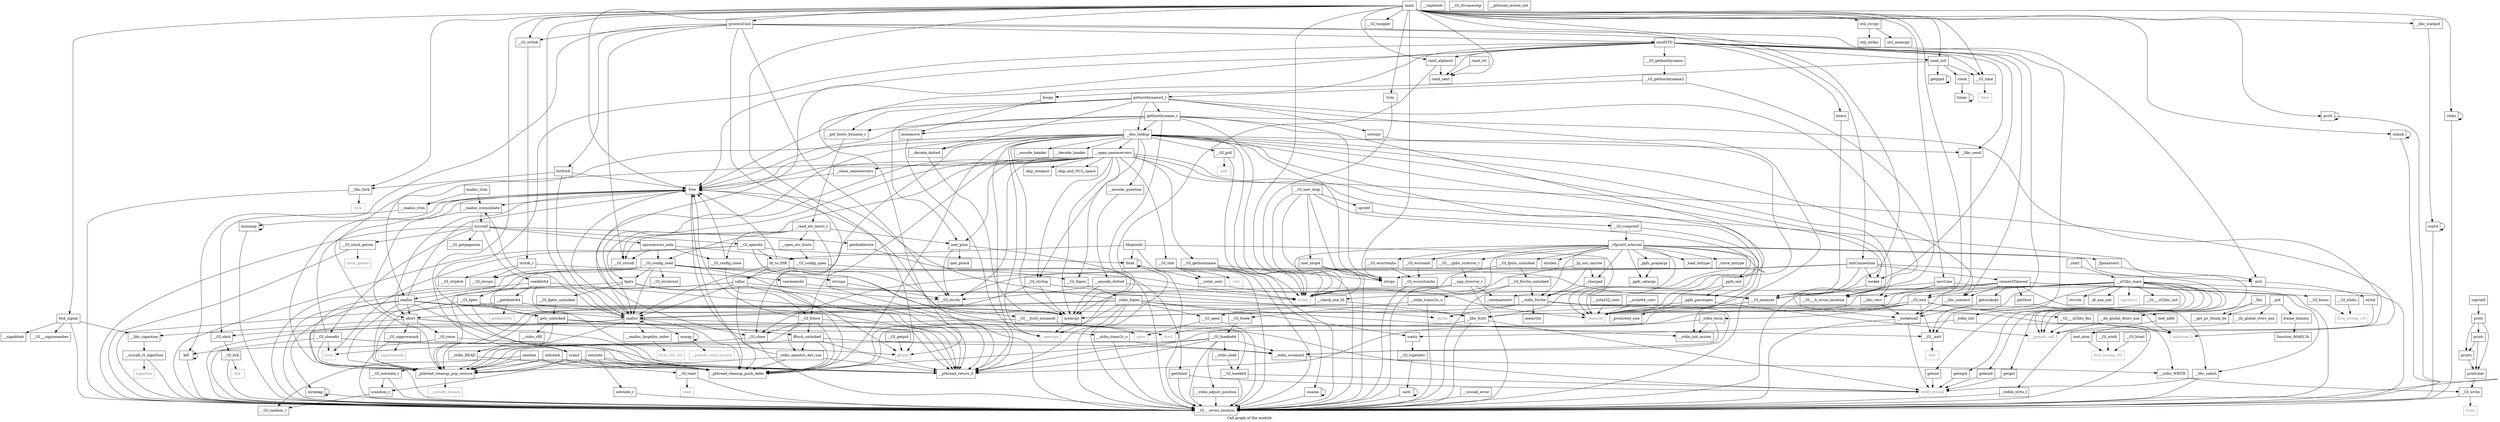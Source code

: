 digraph "Call graph of the module." {
  label="Call graph of the module.";
  node [shape=record];

  Node___GI_time [label="{__GI_time}"];
  Node_prctl [label="{prctl}"];
  Node___libc_fork [label="{__libc_fork}"];
  Node___GI_strchr [label="{__GI_strchr}"];
  Node___malloc_trim [label="{__malloc_trim}"];
  Node___libc_waitpid [label="{__libc_waitpid}"];
  Node_random [label="{random}"];
  Node_socket [label="{socket}"];
  Node_bsd_signal [label="{bsd_signal}"];
  Node_bcopy [label="{bcopy}"];
  Node_initstate [label="{initstate}"];
  Node_setstate [label="{setstate}"];
  Node___libc_select [label="{__libc_select}"];
  Node___GI_gethostbyname [label="{__GI_gethostbyname}"];
  Node_chdir [label="{chdir}"];
  Node_kill [label="{kill}"];
  Node_strlen [color="gray50", fontcolor="gray50", label="{strlen}"];
  Node_abort [label="{abort}"];
  Node___GI___sigismember [label="{__GI___sigismember}"];
  Node___GI_strtok [label="{__GI_strtok}"];
  Node_srand [label="{srand}"];
  Node___GI_gethostbyname2 [label="{__GI_gethostbyname2}"];
  Node___libc_fcntl [label="{__libc_fcntl}"];
  Node___GI___fcntl_nocancel [label="{__GI___fcntl_nocancel}"];
  Node___malloc_consolidate [label="{__malloc_consolidate}"];
  Node___GI_write [label="{__GI_write}"];
  Node_bzero [label="{bzero}"];
  Node___sigaddset [label="{__sigaddset}"];
  Node___GI_strcoll [label="{__GI_strcoll}"];
  Node___libc_connect [label="{__libc_connect}"];
  Node___GI__exit [label="{__GI__exit}"];
  Node_free [label="{free}"];
  Node___GI_close [label="{__GI_close}"];
  Node___GI_htons [label="{__GI_htons}"];
  Node___GI_toupper [label="{__GI_toupper}"];
  Node_getsockopt [label="{getsockopt}"];
  Node___sigdelset [label="{__sigdelset}"];
  Node___GI_htonl [label="{__GI_htonl}"];
  Node___GI___errno_location [label="{__GI___errno_location}"];
  Node___libc_recv [label="{__libc_recv}"];
  Node_strcpy [label="{strcpy}"];
  Node___malloc_largebin_index [label="{__malloc_largebin_index}"];
  Node___GI_ntohs [label="{__GI_ntohs}"];
  Node__stdio_fopen [label="{_stdio_fopen}"];
  Node_malloc_trim [label="{malloc_trim}"];
  Node___libc_send [label="{__libc_send}"];
  Node___GI_memset [label="{__GI_memset}"];
  Node___GI_ntohl [label="{__GI_ntohl}"];
  Node_malloc [label="{malloc}"];
  Node_clock [label="{clock}"];
  Node___get_hosts_byname_r [label="{__get_hosts_byname_r}"];
  Node_gethostbyname_r [label="{gethostbyname_r}"];
  Node___GI_poll [label="{__GI_poll}"];
  Node___GI_gethostname [label="{__GI_gethostname}"];
  Node___GI_read [label="{__GI_read}"];
  Node___GI_stat [label="{__GI_stat}"];
  Node___GI_lseek64 [label="{__GI_lseek64}"];
  Node_sprintf [label="{sprintf}"];
  Node___GI_vsnprintf [label="{__GI_vsnprintf}"];
  Node__charpad [label="{_charpad}"];
  Node__fp_out_narrow [label="{_fp_out_narrow}"];
  Node__vfprintf_internal [label="{_vfprintf_internal}"];
  Node__ppfs_init [label="{_ppfs_init}"];
  Node__ppfs_prepargs [label="{_ppfs_prepargs}"];
  Node__ppfs_setargs [label="{_ppfs_setargs}"];
  Node__promoted_size [label="{_promoted_size}"];
  Node__ppfs_parsespec [label="{_ppfs_parsespec}"];
  Node___GI_fputs_unlocked [label="{__GI_fputs_unlocked}"];
  Node___GI_fwrite_unlocked [label="{__GI_fwrite_unlocked}"];
  Node_strnlen [label="{strnlen}"];
  Node___GI___glibc_strerror_r [label="{__GI___glibc_strerror_r}"];
  Node___xpg_strerror_r [label="{__xpg_strerror_r}"];
  Node___GI_strdup [label="{__GI_strdup}"];
  Node___encode_header [label="{__encode_header}"];
  Node___decode_header [label="{__decode_header}"];
  Node___encode_question [label="{__encode_question}"];
  Node___open_etc_hosts [label="{__open_etc_hosts}"];
  Node___read_etc_hosts_r [label="{__read_etc_hosts_r}"];
  Node_uname [label="{uname}"];
  Node___GI_wcrtomb [label="{__GI_wcrtomb}"];
  Node___GI_wcsrtombs [label="{__GI_wcsrtombs}"];
  Node___GI_wcsnrtombs [label="{__GI_wcsnrtombs}"];
  Node___stdio_fwrite [label="{__stdio_fwrite}"];
  Node___stdio_trans2w_o [label="{__stdio_trans2w_o}"];
  Node__load_inttype [label="{_load_inttype}"];
  Node__store_inttype [label="{_store_inttype}"];
  Node__uintmaxtostr [label="{_uintmaxtostr}"];
  Node__fpmaxtostr [label="{_fpmaxtostr}"];
  Node_memrchr [label="{memrchr}"];
  Node___GI_strcasecmp [label="{__GI_strcasecmp}"];
  Node___encode_dotted [label="{__encode_dotted}"];
  Node___GI_fseek [label="{__GI_fseek}"];
  Node___GI_fseeko64 [label="{__GI_fseeko64}"];
  Node___stdio_adjust_position [label="{__stdio_adjust_position}"];
  Node___stdio_seek [label="{__stdio_seek}"];
  Node___do_global_ctors_aux [label="{__do_global_ctors_aux}"];
  Node__fini [label="{_fini}"];
  Node_llvm_ctlz_i32 [color="gray50", fontcolor="gray50", label="{llvm_ctlz_i32}"];
  Node_llvm_bswap_i32 [color="gray50", fontcolor="gray50", label="{llvm_bswap_i32}"];
  Node__memcpy [color="gray50", fontcolor="gray50", label="{_memcpy}"];
  Node__memset [color="gray50", fontcolor="gray50", label="{_memset}"];
  Node__strlen [color="gray50", fontcolor="gray50", label="{_strlen}"];
  Node_llvm_bswap_i16 [color="gray50", fontcolor="gray50", label="{llvm_bswap_i16}"];
  Node_unknown_0 [color="gray50", fontcolor="gray50", label="{unknown_0}"];
  Node_getpid [color="gray50", fontcolor="gray50", label="{getpid}"];
  Node_time [color="gray50", fontcolor="gray50", label="{time}"];
  Node_fork [color="gray50", fontcolor="gray50", label="{fork}"];
  Node_int80_syscall [color="gray50", fontcolor="gray50", label="{int80_syscall}"];
  Node_fcntl [color="gray50", fontcolor="gray50", label="{fcntl}"];
  Node_write [color="gray50", fontcolor="gray50", label="{write}"];
  Node_exit [color="gray50", fontcolor="gray50", label="{exit}"];
  Node_close [color="gray50", fontcolor="gray50", label="{close}"];
  Node_sigreturn [color="gray50", fontcolor="gray50", label="{sigreturn}"];
  Node_open [color="gray50", fontcolor="gray50", label="{open}"];
  Node_clock_getres [color="gray50", fontcolor="gray50", label="{clock_getres}"];
  Node_sigaction [color="gray50", fontcolor="gray50", label="{sigaction}"];
  Node_sigprocmask [color="gray50", fontcolor="gray50", label="{sigprocmask}"];
  Node_brk [color="gray50", fontcolor="gray50", label="{brk}"];
  Node_getdents64 [color="gray50", fontcolor="gray50", label="{getdents64}"];
  Node_poll [color="gray50", fontcolor="gray50", label="{poll}"];
  Node_read [color="gray50", fontcolor="gray50", label="{read}"];
  Node_stat [color="gray50", fontcolor="gray50", label="{stat}"];
  Node___GI_random_r [label="{__GI_random_r}"];
  Node_srandom_r [label="{srandom_r}"];
  Node___GI_initstate_r [label="{__GI_initstate_r}"];
  Node_atol [label="{atol}"];
  Node_strtol [label="{strtol}"];
  Node__stdlib_strto_l [label="{_stdlib_strto_l}"];
  Node___GI_exit [label="{__GI_exit}"];
  Node_nprocessors_onln [label="{nprocessors_onln}"];
  Node_sysconf [label="{sysconf}"];
  Node___pthread_return_0 [label="{__pthread_return_0}"];
  Node___pthread_mutex_init [label="{__pthread_mutex_init}"];
  Node__pthread_cleanup_push_defer [label="{_pthread_cleanup_push_defer}"];
  Node__pthread_cleanup_pop_restore [label="{_pthread_cleanup_pop_restore}"];
  Node___GI___uClibc_fini [label="{__GI___uClibc_fini}"];
  Node___check_one_fd [label="{__check_one_fd}"];
  Node___GI___uClibc_init [label="{__GI___uClibc_init}"];
  Node___uClibc_main [label="{__uClibc_main}"];
  Node___libc_sigaction [label="{__libc_sigaction}"];
  Node_mmap [label="{mmap}"];
  Node_wait4 [label="{wait4}"];
  Node___socketcall [label="{__socketcall}"];
  Node___GI_open [label="{__GI_open}"];
  Node___GI_getpagesize [label="{__GI_getpagesize}"];
  Node_getuid [label="{getuid}"];
  Node___GI_clock_getres [label="{__GI_clock_getres}"];
  Node_getegid [label="{getegid}"];
  Node_geteuid [label="{geteuid}"];
  Node___GI_sbrk [label="{__GI_sbrk}"];
  Node_getgid [label="{getgid}"];
  Node_getdtablesize [label="{getdtablesize}"];
  Node_munmap [label="{munmap}"];
  Node_times [label="{times}"];
  Node___syscall_rt_sigaction [label="{__syscall_rt_sigaction}"];
  Node___GI_sigprocmask [label="{__GI_sigprocmask}"];
  Node___GI_closedir [label="{__GI_closedir}"];
  Node_fd_to_DIR [label="{fd_to_DIR}"];
  Node___GI_opendir [label="{__GI_opendir}"];
  Node_fdopendir [label="{fdopendir}"];
  Node_readdir64 [label="{readdir64}"];
  Node___GI___h_errno_location [label="{__GI___h_errno_location}"];
  Node___GI_config_read [label="{__GI_config_read}"];
  Node___GI_config_close [label="{__GI_config_close}"];
  Node___GI_config_open [label="{__GI_config_open}"];
  Node___GI_fclose [label="{__GI_fclose}"];
  Node___GI_fopen [label="{__GI_fopen}"];
  Node___stdio_init_mutex [label="{__stdio_init_mutex}"];
  Node__stdio_init [label="{_stdio_init}"];
  Node__stdio_term [label="{_stdio_term}"];
  Node___stdio_wcommit [label="{__stdio_wcommit}"];
  Node___GI_fgetc [label="{__GI_fgetc}"];
  Node_fgets [label="{fgets}"];
  Node__stdio_openlist_dec_use [label="{_stdio_openlist_dec_use}"];
  Node_fflush_unlocked [label="{fflush_unlocked}"];
  Node_getc_unlocked [label="{getc_unlocked}"];
  Node___GI_fgets_unlocked [label="{__GI_fgets_unlocked}"];
  Node_memmove [label="{memmove}"];
  Node_strrchr [label="{strrchr}"];
  Node___GI_strchrnul [label="{__GI_strchrnul}"];
  Node_memcpy [label="{memcpy}"];
  Node_strtok_r [label="{strtok_r}"];
  Node_strcspn [label="{strcspn}"];
  Node___GI_strspn [label="{__GI_strspn}"];
  Node___GI_strpbrk [label="{__GI_strpbrk}"];
  Node_isatty [label="{isatty}"];
  Node___GI_tcgetattr [label="{__GI_tcgetattr}"];
  Node_inet_aton [label="{inet_aton}"];
  Node_gethostbyname2_r [label="{gethostbyname2_r}"];
  Node___GI_raise [label="{__GI_raise}"];
  Node_calloc [label="{calloc}"];
  Node_realloc [label="{realloc}"];
  Node__dl_aux_init [label="{_dl_aux_init}"];
  Node___GI_brk [label="{__GI_brk}"];
  Node___syscall_error [label="{__syscall_error}"];
  Node_getrlimit [label="{getrlimit}"];
  Node_fstat [label="{fstat}"];
  Node___xstat64_conv [label="{__xstat64_conv}"];
  Node___xstat_conv [label="{__xstat_conv}"];
  Node___xstat32_conv [label="{__xstat32_conv}"];
  Node_mremap [label="{mremap}"];
  Node_ioctl [label="{ioctl}"];
  Node___getdents64 [label="{__getdents64}"];
  Node___stdio_READ [label="{__stdio_READ}"];
  Node___stdio_WRITE [label="{__stdio_WRITE}"];
  Node___stdio_rfill [label="{__stdio_rfill}"];
  Node___stdio_trans2r_o [label="{__stdio_trans2r_o}"];
  Node_rawmemchr [label="{rawmemchr}"];
  Node_strncpy [label="{strncpy}"];
  Node_inet_pton4 [label="{inet_pton4}"];
  Node_inet_pton [label="{inet_pton}"];
  Node_inet_ntop4 [label="{inet_ntop4}"];
  Node___GI_inet_ntop [label="{__GI_inet_ntop}"];
  Node___decode_dotted [label="{__decode_dotted}"];
  Node___dns_lookup [label="{__dns_lookup}"];
  Node_skip_nospace [label="{skip_nospace}"];
  Node_skip_and_NUL_space [label="{skip_and_NUL_space}"];
  Node___open_nameservers [label="{__open_nameservers}"];
  Node___close_nameservers [label="{__close_nameservers}"];
  Node_inet_addr [label="{inet_addr}"];
  Node_setstate_r [label="{setstate_r}"];
  Node___pseudo_call [color="gray50", fontcolor="gray50", label="{__pseudo_call}"];
  Node___pseudo_branch [color="gray50", fontcolor="gray50", label="{__pseudo_branch}"];
  Node___pseudo_cond_branch [color="gray50", fontcolor="gray50", label="{__pseudo_cond_branch}"];
  Node__init [label="{_init}"];
  Node___get_pc_thunk_bx [label="{__get_pc_thunk_bx}"];
  Node___do_global_dtors_aux [label="{__do_global_dtors_aux}"];
  Node_frame_dummy [label="{frame_dummy}"];
  Node_function_804812b [label="{function_804812b}"];
  Node__start [label="{_start}"];
  Node_rand_init [label="{rand_init}"];
  Node_rand_next [label="{rand_next}"];
  Node_rand_str [label="{rand_str}"];
  Node_rand_alphastr [label="{rand_alphastr}"];
  Node_util_strlen [label="{util_strlen}"];
  Node_util_memcpy [label="{util_memcpy}"];
  Node_util_strcpy [label="{util_strcpy}"];
  Node_printchar [label="{printchar}"];
  Node_prints [label="{prints}"];
  Node_printi [label="{printi}"];
  Node_print [label="{print}"];
  Node_szprintf [label="{szprintf}"];
  Node_trim [label="{trim}"];
  Node_getHost [label="{getHost}"];
  Node_recvLine [label="{recvLine}"];
  Node_connectTimeout [label="{connectTimeout}"];
  Node_listFork [label="{listFork}"];
  Node_sendSTD [label="{sendSTD}"];
  Node_processCmd [label="{processCmd}"];
  Node_initConnection [label="{initConnection}"];
  Node_main [label="{main}"];
  Node_getppid [label="{getppid}"];
  Node_unlink [label="{unlink}"];
  Node___GI_getpid [label="{__GI_getpid}"];
  Node___GI_time -> Node_time;
  Node_prctl -> Node_prctl;
  Node_prctl -> Node___GI___errno_location;
  Node___libc_fork -> Node___GI___errno_location;
  Node___libc_fork -> Node_fork;
  Node___malloc_trim -> Node___GI_sbrk;
  Node___libc_waitpid -> Node_wait4;
  Node_random -> Node___GI_random_r;
  Node_random -> Node___pthread_return_0;
  Node_random -> Node__pthread_cleanup_push_defer;
  Node_random -> Node__pthread_cleanup_pop_restore;
  Node_socket -> Node___socketcall;
  Node_bsd_signal -> Node___GI___sigismember;
  Node_bsd_signal -> Node___sigaddset;
  Node_bsd_signal -> Node___GI___errno_location;
  Node_bsd_signal -> Node___libc_sigaction;
  Node_bcopy -> Node_memmove;
  Node_initstate -> Node___GI_initstate_r;
  Node_initstate -> Node___pthread_return_0;
  Node_initstate -> Node__pthread_cleanup_push_defer;
  Node_initstate -> Node__pthread_cleanup_pop_restore;
  Node_setstate -> Node___pthread_return_0;
  Node_setstate -> Node__pthread_cleanup_push_defer;
  Node_setstate -> Node__pthread_cleanup_pop_restore;
  Node_setstate -> Node_setstate_r;
  Node___libc_select -> Node___GI___errno_location;
  Node___libc_select -> Node_int80_syscall;
  Node___GI_gethostbyname -> Node___GI_gethostbyname2;
  Node_chdir -> Node_chdir;
  Node_chdir -> Node___GI___errno_location;
  Node_kill -> Node_kill;
  Node_kill -> Node___GI___errno_location;
  Node_abort -> Node___GI__exit;
  Node_abort -> Node___pthread_return_0;
  Node_abort -> Node___libc_sigaction;
  Node_abort -> Node___GI_sigprocmask;
  Node_abort -> Node___GI_raise;
  Node___GI_strtok -> Node_strtok_r;
  Node_srand -> Node_srandom_r;
  Node_srand -> Node___pthread_return_0;
  Node_srand -> Node__pthread_cleanup_push_defer;
  Node_srand -> Node__pthread_cleanup_pop_restore;
  Node___GI_gethostbyname2 -> Node___GI___h_errno_location;
  Node___GI_gethostbyname2 -> Node_gethostbyname2_r;
  Node___libc_fcntl -> Node___GI___errno_location;
  Node___libc_fcntl -> Node_int80_syscall;
  Node___libc_fcntl -> Node_fcntl;
  Node___GI___fcntl_nocancel -> Node___GI___errno_location;
  Node___GI___fcntl_nocancel -> Node_int80_syscall;
  Node___GI___fcntl_nocancel -> Node_fcntl;
  Node___malloc_consolidate -> Node_abort;
  Node___malloc_consolidate -> Node_sysconf;
  Node___GI_write -> Node___GI___errno_location;
  Node___GI_write -> Node_write;
  Node_bzero -> Node___GI_memset;
  Node___libc_connect -> Node___socketcall;
  Node___GI__exit -> Node_exit;
  Node_free -> Node___malloc_trim;
  Node_free -> Node_abort;
  Node_free -> Node___malloc_consolidate;
  Node_free -> Node___pthread_return_0;
  Node_free -> Node__pthread_cleanup_push_defer;
  Node_free -> Node__pthread_cleanup_pop_restore;
  Node_free -> Node_munmap;
  Node___GI_close -> Node___GI___errno_location;
  Node___GI_close -> Node_close;
  Node___GI_htons -> Node_llvm_bswap_i16;
  Node_getsockopt -> Node___socketcall;
  Node___GI_htonl -> Node_llvm_bswap_i32;
  Node___libc_recv -> Node___socketcall;
  Node___malloc_largebin_index -> Node_llvm_ctlz_i32;
  Node___GI_ntohs -> Node_llvm_bswap_i16;
  Node__stdio_fopen -> Node___libc_fcntl;
  Node__stdio_fopen -> Node_free;
  Node__stdio_fopen -> Node___GI___errno_location;
  Node__stdio_fopen -> Node_malloc;
  Node__stdio_fopen -> Node___pthread_return_0;
  Node__stdio_fopen -> Node__pthread_cleanup_push_defer;
  Node__stdio_fopen -> Node__pthread_cleanup_pop_restore;
  Node__stdio_fopen -> Node___GI_open;
  Node__stdio_fopen -> Node___stdio_init_mutex;
  Node__stdio_fopen -> Node_isatty;
  Node_malloc_trim -> Node___malloc_trim;
  Node_malloc_trim -> Node___malloc_consolidate;
  Node___libc_send -> Node___socketcall;
  Node___GI_memset -> Node__memset;
  Node___GI_ntohl -> Node_llvm_bswap_i32;
  Node_malloc -> Node___malloc_consolidate;
  Node_malloc -> Node_free;
  Node_malloc -> Node___GI___errno_location;
  Node_malloc -> Node___malloc_largebin_index;
  Node_malloc -> Node_malloc;
  Node_malloc -> Node___pthread_return_0;
  Node_malloc -> Node__pthread_cleanup_push_defer;
  Node_malloc -> Node__pthread_cleanup_pop_restore;
  Node_malloc -> Node_mmap;
  Node_malloc -> Node___GI_sbrk;
  Node_clock -> Node_times;
  Node___get_hosts_byname_r -> Node___read_etc_hosts_r;
  Node_gethostbyname_r -> Node_strlen;
  Node_gethostbyname_r -> Node_free;
  Node_gethostbyname_r -> Node___GI___errno_location;
  Node_gethostbyname_r -> Node_strcpy;
  Node_gethostbyname_r -> Node___get_hosts_byname_r;
  Node_gethostbyname_r -> Node_memmove;
  Node_gethostbyname_r -> Node_memcpy;
  Node_gethostbyname_r -> Node_inet_aton;
  Node_gethostbyname_r -> Node___dns_lookup;
  Node___GI_poll -> Node___GI___errno_location;
  Node___GI_poll -> Node_poll;
  Node___GI_gethostname -> Node_strlen;
  Node___GI_gethostname -> Node___GI___errno_location;
  Node___GI_gethostname -> Node_strcpy;
  Node___GI_gethostname -> Node_uname;
  Node___GI_read -> Node___GI___errno_location;
  Node___GI_read -> Node_read;
  Node___GI_stat -> Node___GI___errno_location;
  Node___GI_stat -> Node_stat;
  Node___GI_stat -> Node___xstat_conv;
  Node___GI_lseek64 -> Node___GI___errno_location;
  Node___GI_lseek64 -> Node_int80_syscall;
  Node_sprintf -> Node___GI_vsnprintf;
  Node___GI_vsnprintf -> Node__vfprintf_internal;
  Node___GI_vsnprintf -> Node___stdio_init_mutex;
  Node__charpad -> Node___stdio_fwrite;
  Node__fp_out_narrow -> Node_strlen;
  Node__fp_out_narrow -> Node__charpad;
  Node__fp_out_narrow -> Node___stdio_fwrite;
  Node__vfprintf_internal -> Node_strlen;
  Node__vfprintf_internal -> Node___GI___errno_location;
  Node__vfprintf_internal -> Node__charpad;
  Node__vfprintf_internal -> Node__ppfs_init;
  Node__vfprintf_internal -> Node__ppfs_prepargs;
  Node__vfprintf_internal -> Node__ppfs_setargs;
  Node__vfprintf_internal -> Node__ppfs_parsespec;
  Node__vfprintf_internal -> Node___GI_fputs_unlocked;
  Node__vfprintf_internal -> Node_strnlen;
  Node__vfprintf_internal -> Node___GI___glibc_strerror_r;
  Node__vfprintf_internal -> Node___GI_wcrtomb;
  Node__vfprintf_internal -> Node___GI_wcsrtombs;
  Node__vfprintf_internal -> Node___stdio_fwrite;
  Node__vfprintf_internal -> Node__load_inttype;
  Node__vfprintf_internal -> Node__store_inttype;
  Node__vfprintf_internal -> Node__uintmaxtostr;
  Node__vfprintf_internal -> Node__fpmaxtostr;
  Node__vfprintf_internal -> Node___pseudo_call;
  Node__ppfs_init -> Node__ppfs_parsespec;
  Node__ppfs_init -> Node__memset;
  Node__ppfs_prepargs -> Node__ppfs_setargs;
  Node__ppfs_parsespec -> Node__promoted_size;
  Node__ppfs_parsespec -> Node_memcpy;
  Node__ppfs_parsespec -> Node___pseudo_call;
  Node___GI_fputs_unlocked -> Node_strlen;
  Node___GI_fputs_unlocked -> Node___GI_fwrite_unlocked;
  Node___GI_fwrite_unlocked -> Node___GI___errno_location;
  Node___GI_fwrite_unlocked -> Node___stdio_fwrite;
  Node___GI_fwrite_unlocked -> Node___stdio_trans2w_o;
  Node___GI___glibc_strerror_r -> Node___xpg_strerror_r;
  Node___xpg_strerror_r -> Node_strlen;
  Node___xpg_strerror_r -> Node___GI___errno_location;
  Node___xpg_strerror_r -> Node__uintmaxtostr;
  Node___xpg_strerror_r -> Node_memcpy;
  Node___GI_strdup -> Node_strlen;
  Node___GI_strdup -> Node_malloc;
  Node___GI_strdup -> Node_memcpy;
  Node___encode_question -> Node___encode_dotted;
  Node___open_etc_hosts -> Node___GI_config_open;
  Node___read_etc_hosts_r -> Node___GI_strcoll;
  Node___read_etc_hosts_r -> Node___GI___errno_location;
  Node___read_etc_hosts_r -> Node___open_etc_hosts;
  Node___read_etc_hosts_r -> Node___GI_config_read;
  Node___read_etc_hosts_r -> Node___GI_config_close;
  Node___read_etc_hosts_r -> Node_inet_pton;
  Node_uname -> Node___GI___errno_location;
  Node_uname -> Node_uname;
  Node___GI_wcrtomb -> Node___GI_wcsnrtombs;
  Node___GI_wcsrtombs -> Node___GI_wcsnrtombs;
  Node___GI_wcsnrtombs -> Node___GI___errno_location;
  Node___stdio_fwrite -> Node_memrchr;
  Node___stdio_fwrite -> Node__strlen;
  Node___stdio_fwrite -> Node___stdio_wcommit;
  Node___stdio_fwrite -> Node_memcpy;
  Node___stdio_fwrite -> Node___stdio_WRITE;
  Node___stdio_trans2w_o -> Node___GI___errno_location;
  Node___stdio_trans2w_o -> Node___GI_fseek;
  Node__fpmaxtostr -> Node___pseudo_call;
  Node___encode_dotted -> Node___GI_strchr;
  Node___encode_dotted -> Node_strlen;
  Node___encode_dotted -> Node_memcpy;
  Node___GI_fseek -> Node___GI_fseeko64;
  Node___GI_fseeko64 -> Node___GI___errno_location;
  Node___GI_fseeko64 -> Node___stdio_adjust_position;
  Node___GI_fseeko64 -> Node___stdio_seek;
  Node___GI_fseeko64 -> Node___pthread_return_0;
  Node___GI_fseeko64 -> Node__pthread_cleanup_push_defer;
  Node___GI_fseeko64 -> Node__pthread_cleanup_pop_restore;
  Node___GI_fseeko64 -> Node___stdio_wcommit;
  Node___stdio_adjust_position -> Node___GI___errno_location;
  Node___stdio_seek -> Node___GI_lseek64;
  Node___do_global_ctors_aux -> Node___pseudo_call;
  Node__fini -> Node___get_pc_thunk_bx;
  Node__fini -> Node___do_global_dtors_aux;
  Node_srandom_r -> Node___GI_random_r;
  Node___GI_initstate_r -> Node___GI___errno_location;
  Node___GI_initstate_r -> Node_srandom_r;
  Node_atol -> Node_strtol;
  Node_strtol -> Node__stdlib_strto_l;
  Node__stdlib_strto_l -> Node___GI___errno_location;
  Node___GI_exit -> Node___GI__exit;
  Node___GI_exit -> Node_unknown_0;
  Node___GI_exit -> Node___pthread_return_0;
  Node___GI_exit -> Node__pthread_cleanup_push_defer;
  Node___GI_exit -> Node__pthread_cleanup_pop_restore;
  Node___GI_exit -> Node___GI___uClibc_fini;
  Node___GI_exit -> Node__stdio_term;
  Node_nprocessors_onln -> Node___GI_strcoll;
  Node_nprocessors_onln -> Node___GI_config_read;
  Node_nprocessors_onln -> Node___GI_config_close;
  Node_nprocessors_onln -> Node___GI_config_open;
  Node_sysconf -> Node___GI___errno_location;
  Node_sysconf -> Node_nprocessors_onln;
  Node_sysconf -> Node___GI_getpagesize;
  Node_sysconf -> Node___GI_clock_getres;
  Node_sysconf -> Node_getdtablesize;
  Node_sysconf -> Node___GI_closedir;
  Node_sysconf -> Node___GI_opendir;
  Node_sysconf -> Node_readdir64;
  Node__pthread_cleanup_pop_restore -> Node___pseudo_branch;
  Node___GI___uClibc_fini -> Node_unknown_0;
  Node___GI___uClibc_fini -> Node___pseudo_call;
  Node___check_one_fd -> Node_abort;
  Node___check_one_fd -> Node___libc_fcntl;
  Node___check_one_fd -> Node___GI_open;
  Node___GI___uClibc_init -> Node__stdio_init;
  Node___uClibc_main -> Node___GI___errno_location;
  Node___uClibc_main -> Node__memset;
  Node___uClibc_main -> Node_sigreturn;
  Node___uClibc_main -> Node___GI_exit;
  Node___uClibc_main -> Node___check_one_fd;
  Node___uClibc_main -> Node___GI___uClibc_init;
  Node___uClibc_main -> Node_getuid;
  Node___uClibc_main -> Node_getegid;
  Node___uClibc_main -> Node_geteuid;
  Node___uClibc_main -> Node_getgid;
  Node___uClibc_main -> Node___GI___h_errno_location;
  Node___uClibc_main -> Node_strrchr;
  Node___uClibc_main -> Node__dl_aux_init;
  Node___uClibc_main -> Node___pseudo_call;
  Node___libc_sigaction -> Node___syscall_rt_sigaction;
  Node_mmap -> Node_mmap;
  Node_mmap -> Node___pseudo_cond_branch;
  Node_wait4 -> Node___GI___errno_location;
  Node_wait4 -> Node_wait4;
  Node___socketcall -> Node___GI___errno_location;
  Node___socketcall -> Node_int80_syscall;
  Node___GI_open -> Node___GI___errno_location;
  Node___GI_open -> Node_open;
  Node_getuid -> Node_int80_syscall;
  Node___GI_clock_getres -> Node___GI___errno_location;
  Node___GI_clock_getres -> Node_clock_getres;
  Node_getegid -> Node_int80_syscall;
  Node_geteuid -> Node_int80_syscall;
  Node___GI_sbrk -> Node___GI_brk;
  Node_getgid -> Node_int80_syscall;
  Node_getdtablesize -> Node_getrlimit;
  Node_munmap -> Node___GI___errno_location;
  Node_munmap -> Node_munmap;
  Node_times -> Node_times;
  Node___syscall_rt_sigaction -> Node___GI___errno_location;
  Node___syscall_rt_sigaction -> Node_sigaction;
  Node___GI_sigprocmask -> Node___GI___errno_location;
  Node___GI_sigprocmask -> Node_sigprocmask;
  Node___GI_closedir -> Node_free;
  Node___GI_closedir -> Node___GI___errno_location;
  Node___GI_closedir -> Node_close;
  Node___GI_closedir -> Node___pthread_return_0;
  Node___GI_closedir -> Node__pthread_cleanup_push_defer;
  Node___GI_closedir -> Node__pthread_cleanup_pop_restore;
  Node_fd_to_DIR -> Node_free;
  Node_fd_to_DIR -> Node_malloc;
  Node_fd_to_DIR -> Node_memcpy;
  Node_fd_to_DIR -> Node_calloc;
  Node___GI_opendir -> Node___GI___fcntl_nocancel;
  Node___GI_opendir -> Node___GI___errno_location;
  Node___GI_opendir -> Node_close;
  Node___GI_opendir -> Node_open;
  Node___GI_opendir -> Node_fd_to_DIR;
  Node___GI_opendir -> Node_fstat;
  Node_fdopendir -> Node___libc_fcntl;
  Node_fdopendir -> Node___GI___errno_location;
  Node_fdopendir -> Node_fd_to_DIR;
  Node_fdopendir -> Node_fstat;
  Node_readdir64 -> Node___pthread_return_0;
  Node_readdir64 -> Node__pthread_cleanup_push_defer;
  Node_readdir64 -> Node__pthread_cleanup_pop_restore;
  Node_readdir64 -> Node___getdents64;
  Node___GI_config_read -> Node___GI_strchr;
  Node___GI_config_read -> Node_strlen;
  Node___GI_config_read -> Node___GI_memset;
  Node___GI_config_read -> Node_malloc;
  Node___GI_config_read -> Node___GI_fgetc;
  Node___GI_config_read -> Node_fgets;
  Node___GI_config_read -> Node_getc_unlocked;
  Node___GI_config_read -> Node___GI_strchrnul;
  Node___GI_config_read -> Node_strcspn;
  Node___GI_config_read -> Node___GI_strspn;
  Node___GI_config_read -> Node_realloc;
  Node___GI_config_close -> Node_free;
  Node___GI_config_close -> Node___GI_fclose;
  Node___GI_config_open -> Node___GI_fopen;
  Node___GI_config_open -> Node_calloc;
  Node___GI_fclose -> Node_free;
  Node___GI_fclose -> Node___GI_close;
  Node___GI_fclose -> Node___pthread_return_0;
  Node___GI_fclose -> Node__pthread_cleanup_push_defer;
  Node___GI_fclose -> Node__pthread_cleanup_pop_restore;
  Node___GI_fclose -> Node__stdio_openlist_dec_use;
  Node___GI_fclose -> Node_fflush_unlocked;
  Node___GI_fopen -> Node__stdio_fopen;
  Node__stdio_init -> Node___GI___errno_location;
  Node__stdio_init -> Node_isatty;
  Node__stdio_term -> Node___pthread_return_0;
  Node__stdio_term -> Node___stdio_init_mutex;
  Node__stdio_term -> Node___stdio_wcommit;
  Node___stdio_wcommit -> Node___stdio_WRITE;
  Node___GI_fgetc -> Node___pthread_return_0;
  Node___GI_fgetc -> Node__pthread_cleanup_push_defer;
  Node___GI_fgetc -> Node__pthread_cleanup_pop_restore;
  Node___GI_fgetc -> Node_getc_unlocked;
  Node_fgets -> Node___pthread_return_0;
  Node_fgets -> Node__pthread_cleanup_push_defer;
  Node_fgets -> Node__pthread_cleanup_pop_restore;
  Node_fgets -> Node___GI_fgets_unlocked;
  Node__stdio_openlist_dec_use -> Node_free;
  Node__stdio_openlist_dec_use -> Node___pthread_return_0;
  Node__stdio_openlist_dec_use -> Node__pthread_cleanup_push_defer;
  Node__stdio_openlist_dec_use -> Node__pthread_cleanup_pop_restore;
  Node_fflush_unlocked -> Node___pthread_return_0;
  Node_fflush_unlocked -> Node__pthread_cleanup_push_defer;
  Node_fflush_unlocked -> Node__pthread_cleanup_pop_restore;
  Node_fflush_unlocked -> Node___stdio_wcommit;
  Node_fflush_unlocked -> Node__stdio_openlist_dec_use;
  Node_getc_unlocked -> Node_fflush_unlocked;
  Node_getc_unlocked -> Node___stdio_READ;
  Node_getc_unlocked -> Node___stdio_rfill;
  Node_getc_unlocked -> Node___stdio_trans2r_o;
  Node___GI_fgets_unlocked -> Node_getc_unlocked;
  Node_memmove -> Node__memcpy;
  Node_memcpy -> Node__memcpy;
  Node_strtok_r -> Node___GI_strspn;
  Node_strtok_r -> Node___GI_strpbrk;
  Node_strtok_r -> Node_rawmemchr;
  Node_strcspn -> Node___GI_strchr;
  Node_isatty -> Node___GI_tcgetattr;
  Node___GI_tcgetattr -> Node_ioctl;
  Node_inet_aton -> Node_llvm_bswap_i32;
  Node_gethostbyname2_r -> Node_free;
  Node_gethostbyname2_r -> Node___GI___errno_location;
  Node_gethostbyname2_r -> Node___get_hosts_byname_r;
  Node_gethostbyname2_r -> Node_gethostbyname_r;
  Node_gethostbyname2_r -> Node__memset;
  Node_gethostbyname2_r -> Node_strncpy;
  Node_gethostbyname2_r -> Node_inet_pton;
  Node_gethostbyname2_r -> Node___decode_dotted;
  Node_gethostbyname2_r -> Node___dns_lookup;
  Node___GI_raise -> Node_kill;
  Node___GI_raise -> Node_getpid;
  Node_calloc -> Node___GI___errno_location;
  Node_calloc -> Node___GI_memset;
  Node_calloc -> Node_malloc;
  Node_calloc -> Node___pthread_return_0;
  Node_calloc -> Node__pthread_cleanup_push_defer;
  Node_calloc -> Node__pthread_cleanup_pop_restore;
  Node_realloc -> Node_abort;
  Node_realloc -> Node_free;
  Node_realloc -> Node___GI___errno_location;
  Node_realloc -> Node_malloc;
  Node_realloc -> Node___pthread_return_0;
  Node_realloc -> Node__pthread_cleanup_push_defer;
  Node_realloc -> Node__pthread_cleanup_pop_restore;
  Node_realloc -> Node_memcpy;
  Node_realloc -> Node_mremap;
  Node___GI_brk -> Node___GI___errno_location;
  Node___GI_brk -> Node_brk;
  Node___syscall_error -> Node___GI___errno_location;
  Node_getrlimit -> Node___GI___errno_location;
  Node_getrlimit -> Node_int80_syscall;
  Node_fstat -> Node___GI___errno_location;
  Node_fstat -> Node_fstat;
  Node_fstat -> Node___xstat_conv;
  Node___xstat64_conv -> Node__memset;
  Node___xstat_conv -> Node__memset;
  Node___xstat32_conv -> Node__memset;
  Node_mremap -> Node___GI___errno_location;
  Node_mremap -> Node_mremap;
  Node_ioctl -> Node___GI___errno_location;
  Node_ioctl -> Node_ioctl;
  Node___getdents64 -> Node___GI___errno_location;
  Node___getdents64 -> Node___GI_lseek64;
  Node___getdents64 -> Node_getdents64;
  Node___getdents64 -> Node_memcpy;
  Node___stdio_READ -> Node___GI_read;
  Node___stdio_WRITE -> Node___GI_write;
  Node___stdio_rfill -> Node___stdio_READ;
  Node___stdio_trans2r_o -> Node___GI___errno_location;
  Node___stdio_trans2r_o -> Node___stdio_wcommit;
  Node_rawmemchr -> Node__strlen;
  Node_strncpy -> Node__memset;
  Node_inet_pton -> Node___GI_strchr;
  Node_inet_pton -> Node___GI___errno_location;
  Node_inet_pton -> Node_inet_pton4;
  Node_inet_ntop4 -> Node_strlen;
  Node_inet_ntop4 -> Node___GI___errno_location;
  Node_inet_ntop4 -> Node_strcpy;
  Node___GI_inet_ntop -> Node_strlen;
  Node___GI_inet_ntop -> Node___GI___errno_location;
  Node___GI_inet_ntop -> Node_strcpy;
  Node___GI_inet_ntop -> Node_sprintf;
  Node___GI_inet_ntop -> Node__memset;
  Node___GI_inet_ntop -> Node_inet_ntop4;
  Node___decode_dotted -> Node_memcpy;
  Node___dns_lookup -> Node_socket;
  Node___dns_lookup -> Node_strlen;
  Node___dns_lookup -> Node___libc_connect;
  Node___dns_lookup -> Node_free;
  Node___dns_lookup -> Node___GI_close;
  Node___dns_lookup -> Node___libc_recv;
  Node___dns_lookup -> Node_strcpy;
  Node___dns_lookup -> Node___libc_send;
  Node___dns_lookup -> Node_malloc;
  Node___dns_lookup -> Node___GI_poll;
  Node___dns_lookup -> Node___GI_strdup;
  Node___dns_lookup -> Node___encode_header;
  Node___dns_lookup -> Node___decode_header;
  Node___dns_lookup -> Node___encode_question;
  Node___dns_lookup -> Node__memcpy;
  Node___dns_lookup -> Node__memset;
  Node___dns_lookup -> Node___pthread_return_0;
  Node___dns_lookup -> Node__pthread_cleanup_push_defer;
  Node___dns_lookup -> Node__pthread_cleanup_pop_restore;
  Node___dns_lookup -> Node___GI___h_errno_location;
  Node___dns_lookup -> Node_memcpy;
  Node___dns_lookup -> Node___decode_dotted;
  Node___dns_lookup -> Node___open_nameservers;
  Node___open_nameservers -> Node___GI_strchr;
  Node___open_nameservers -> Node___GI_strcoll;
  Node___open_nameservers -> Node_free;
  Node___open_nameservers -> Node_malloc;
  Node___open_nameservers -> Node___GI_gethostname;
  Node___open_nameservers -> Node___GI_stat;
  Node___open_nameservers -> Node___GI_strdup;
  Node___open_nameservers -> Node__memset;
  Node___open_nameservers -> Node_unknown_0;
  Node___open_nameservers -> Node_atol;
  Node___open_nameservers -> Node___GI_fclose;
  Node___open_nameservers -> Node___GI_fopen;
  Node___open_nameservers -> Node_fgets;
  Node___open_nameservers -> Node_memcpy;
  Node___open_nameservers -> Node_realloc;
  Node___open_nameservers -> Node_inet_pton;
  Node___open_nameservers -> Node_skip_nospace;
  Node___open_nameservers -> Node_skip_and_NUL_space;
  Node___open_nameservers -> Node___close_nameservers;
  Node___close_nameservers -> Node_free;
  Node_inet_addr -> Node_inet_aton;
  Node_setstate_r -> Node___GI___errno_location;
  Node__init -> Node___do_global_ctors_aux;
  Node__init -> Node___get_pc_thunk_bx;
  Node__init -> Node_frame_dummy;
  Node___do_global_dtors_aux -> Node___pseudo_call;
  Node_frame_dummy -> Node_function_804812b;
  Node__start -> Node___uClibc_main;
  Node_rand_init -> Node___GI_time;
  Node_rand_init -> Node_clock;
  Node_rand_init -> Node_getpid;
  Node_rand_init -> Node_getppid;
  Node_rand_str -> Node_rand_next;
  Node_rand_alphastr -> Node__memcpy;
  Node_rand_alphastr -> Node_rand_next;
  Node_util_strcpy -> Node_util_strlen;
  Node_util_strcpy -> Node_util_memcpy;
  Node_printchar -> Node___GI_write;
  Node_prints -> Node_printchar;
  Node_printi -> Node_printchar;
  Node_printi -> Node_prints;
  Node_print -> Node_printchar;
  Node_print -> Node_prints;
  Node_print -> Node_printi;
  Node_szprintf -> Node_print;
  Node_trim -> Node_strlen;
  Node_getHost -> Node_inet_addr;
  Node_recvLine -> Node___libc_select;
  Node_recvLine -> Node___libc_recv;
  Node_recvLine -> Node___GI_memset;
  Node_recvLine -> Node__memset;
  Node_connectTimeout -> Node___libc_select;
  Node_connectTimeout -> Node___libc_fcntl;
  Node_connectTimeout -> Node___libc_connect;
  Node_connectTimeout -> Node___GI_htons;
  Node_connectTimeout -> Node_getsockopt;
  Node_connectTimeout -> Node___GI___errno_location;
  Node_connectTimeout -> Node___GI_memset;
  Node_connectTimeout -> Node__memset;
  Node_connectTimeout -> Node_getHost;
  Node_listFork -> Node___libc_fork;
  Node_listFork -> Node_free;
  Node_listFork -> Node_malloc;
  Node_sendSTD -> Node___GI_time;
  Node_sendSTD -> Node_socket;
  Node_sendSTD -> Node_bcopy;
  Node_sendSTD -> Node___GI_gethostbyname;
  Node_sendSTD -> Node_srand;
  Node_sendSTD -> Node_bzero;
  Node_sendSTD -> Node___libc_connect;
  Node_sendSTD -> Node___GI__exit;
  Node_sendSTD -> Node_free;
  Node_sendSTD -> Node___GI_close;
  Node_sendSTD -> Node___libc_send;
  Node_sendSTD -> Node_rand_init;
  Node_sendSTD -> Node_rand_next;
  Node_sendSTD -> Node_rand_alphastr;
  Node_processCmd -> Node___GI_strchr;
  Node_processCmd -> Node_kill;
  Node_processCmd -> Node___GI_strtok;
  Node_processCmd -> Node___GI_strcoll;
  Node_processCmd -> Node___GI__exit;
  Node_processCmd -> Node_getpid;
  Node_processCmd -> Node_atol;
  Node_processCmd -> Node_listFork;
  Node_processCmd -> Node_sendSTD;
  Node_initConnection -> Node___GI_strchr;
  Node_initConnection -> Node_socket;
  Node_initConnection -> Node___GI_close;
  Node_initConnection -> Node_strcpy;
  Node_initConnection -> Node___GI_memset;
  Node_initConnection -> Node_atol;
  Node_initConnection -> Node_connectTimeout;
  Node_main -> Node___GI_time;
  Node_main -> Node_prctl;
  Node_main -> Node___libc_fork;
  Node_main -> Node___libc_waitpid;
  Node_main -> Node_bsd_signal;
  Node_main -> Node_chdir;
  Node_main -> Node_strlen;
  Node_main -> Node___GI_strtok;
  Node_main -> Node_srand;
  Node_main -> Node_free;
  Node_main -> Node___GI_toupper;
  Node_main -> Node_strcpy;
  Node_main -> Node___GI_memset;
  Node_main -> Node_malloc;
  Node_main -> Node_getpid;
  Node_main -> Node___GI_exit;
  Node_main -> Node_rand_init;
  Node_main -> Node_rand_next;
  Node_main -> Node_rand_alphastr;
  Node_main -> Node_util_strcpy;
  Node_main -> Node_trim;
  Node_main -> Node_recvLine;
  Node_main -> Node_processCmd;
  Node_main -> Node_initConnection;
  Node_main -> Node_unlink;
  Node_getppid -> Node_getppid;
  Node_unlink -> Node___GI___errno_location;
  Node_unlink -> Node_unlink;
  Node___GI_getpid -> Node_getpid;
}
